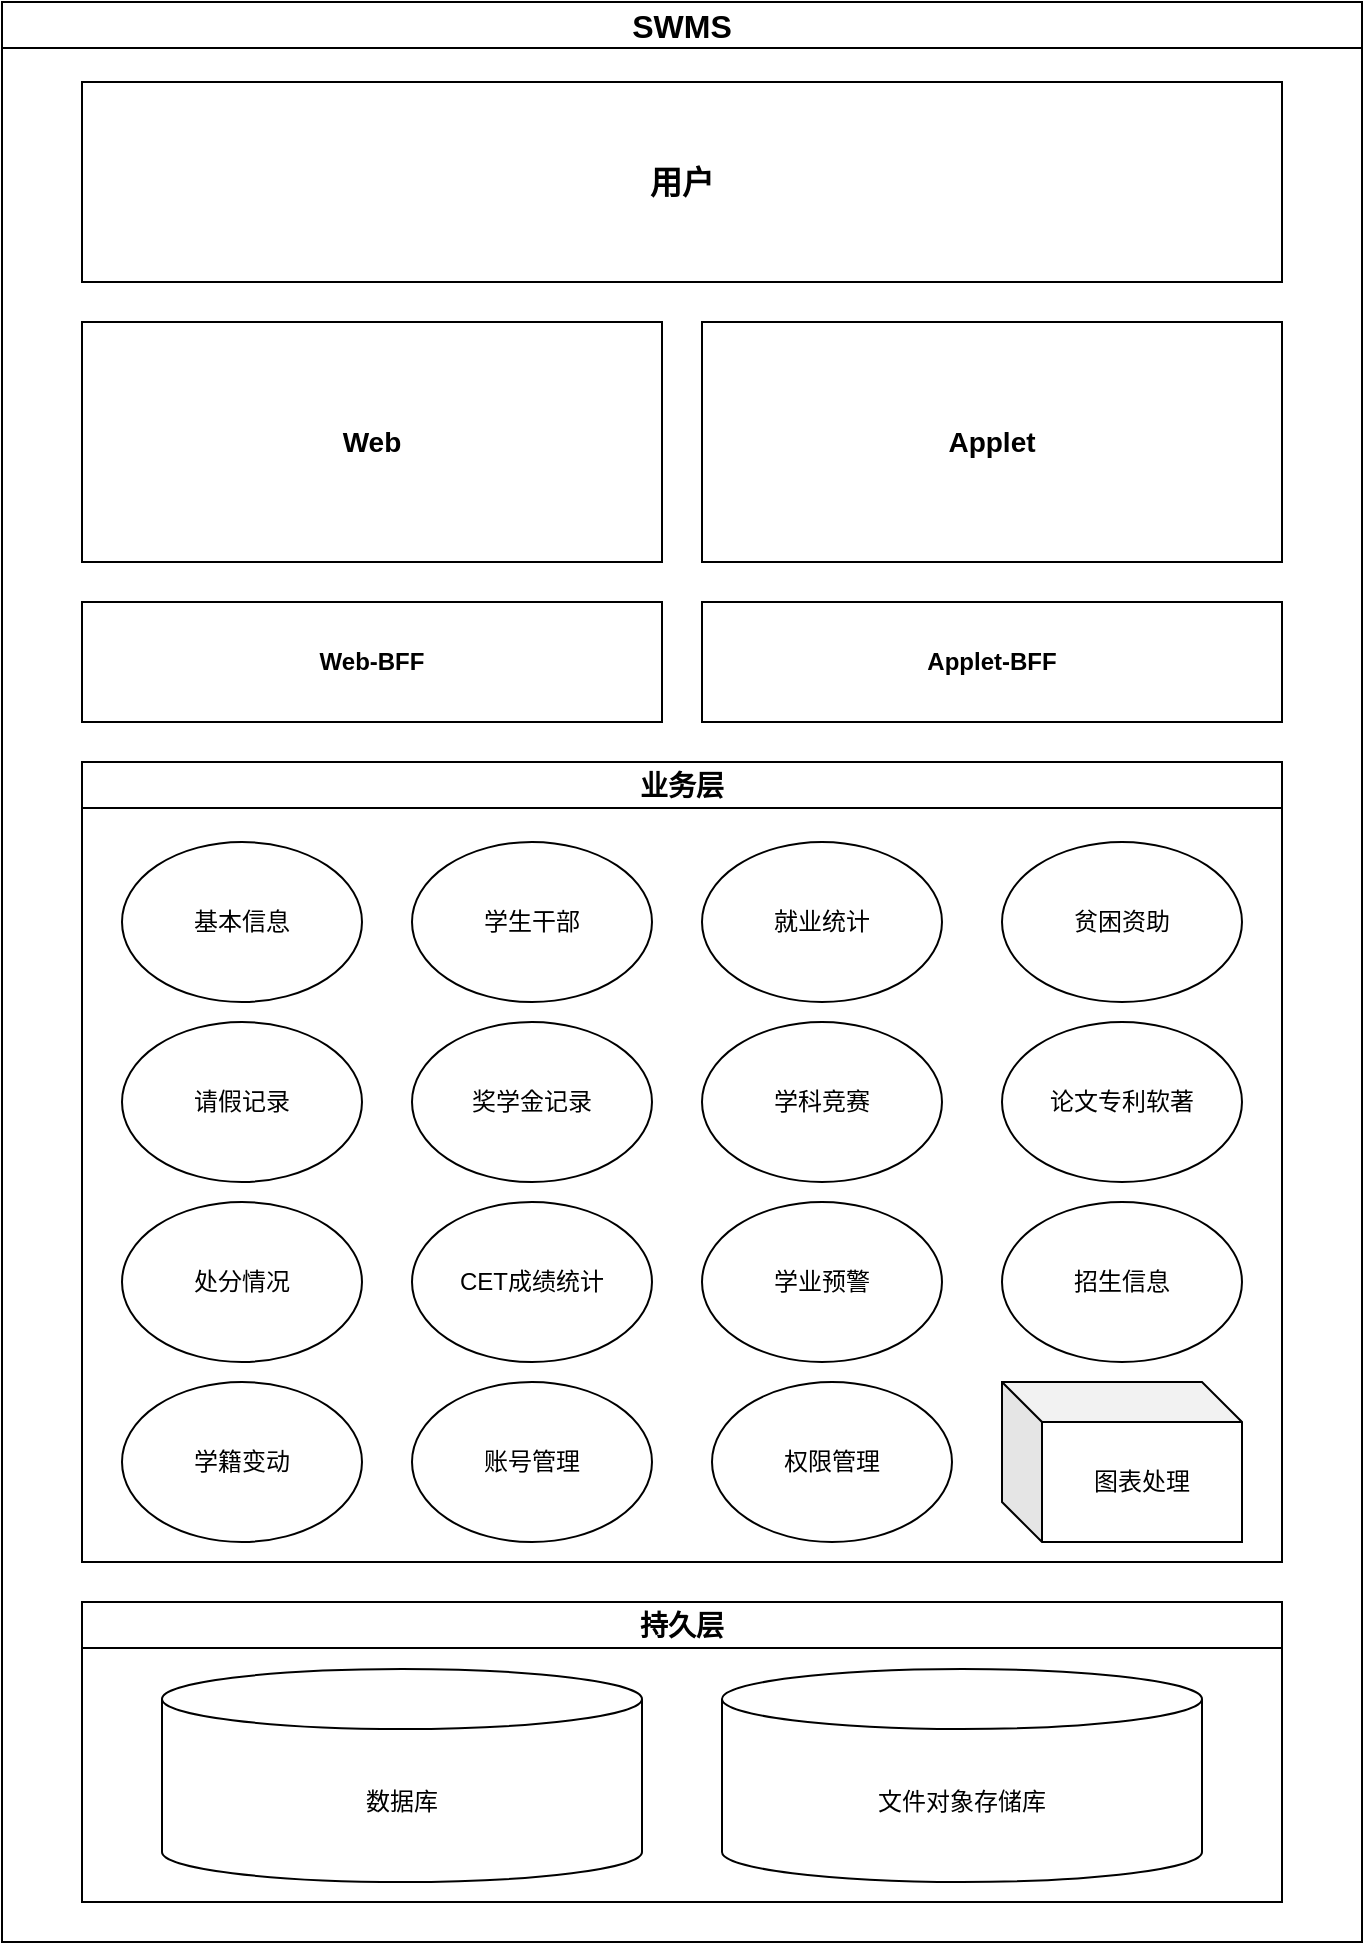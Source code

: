 <mxfile version="24.0.2" type="github">
  <diagram name="Page-1" id="GW02TrzgIK-zzw78TcEq">
    <mxGraphModel dx="1434" dy="765" grid="1" gridSize="10" guides="1" tooltips="1" connect="1" arrows="1" fold="1" page="1" pageScale="1" pageWidth="850" pageHeight="1100" math="0" shadow="0">
      <root>
        <mxCell id="0" />
        <mxCell id="1" parent="0" />
        <mxCell id="jnyCTJYg-8QtuFiZsByJ-1" value="SWMS" style="swimlane;whiteSpace=wrap;html=1;fontSize=16;labelBackgroundColor=default;" parent="1" vertex="1">
          <mxGeometry y="240" width="680" height="970" as="geometry" />
        </mxCell>
        <mxCell id="jnyCTJYg-8QtuFiZsByJ-3" value="业务层" style="swimlane;whiteSpace=wrap;html=1;fontSize=14;" parent="jnyCTJYg-8QtuFiZsByJ-1" vertex="1">
          <mxGeometry x="40" y="380" width="600" height="400" as="geometry" />
        </mxCell>
        <mxCell id="jnyCTJYg-8QtuFiZsByJ-9" value="基本信息" style="ellipse;whiteSpace=wrap;html=1;" parent="jnyCTJYg-8QtuFiZsByJ-3" vertex="1">
          <mxGeometry x="20" y="40" width="120" height="80" as="geometry" />
        </mxCell>
        <mxCell id="jnyCTJYg-8QtuFiZsByJ-10" value="学生干部" style="ellipse;whiteSpace=wrap;html=1;" parent="jnyCTJYg-8QtuFiZsByJ-3" vertex="1">
          <mxGeometry x="165" y="40" width="120" height="80" as="geometry" />
        </mxCell>
        <mxCell id="jnyCTJYg-8QtuFiZsByJ-11" value="就业统计" style="ellipse;whiteSpace=wrap;html=1;" parent="jnyCTJYg-8QtuFiZsByJ-3" vertex="1">
          <mxGeometry x="310" y="40" width="120" height="80" as="geometry" />
        </mxCell>
        <mxCell id="jnyCTJYg-8QtuFiZsByJ-12" value="贫困资助" style="ellipse;whiteSpace=wrap;html=1;" parent="jnyCTJYg-8QtuFiZsByJ-3" vertex="1">
          <mxGeometry x="460" y="40" width="120" height="80" as="geometry" />
        </mxCell>
        <mxCell id="jnyCTJYg-8QtuFiZsByJ-13" value="请假记录" style="ellipse;whiteSpace=wrap;html=1;" parent="jnyCTJYg-8QtuFiZsByJ-3" vertex="1">
          <mxGeometry x="20" y="130" width="120" height="80" as="geometry" />
        </mxCell>
        <mxCell id="jnyCTJYg-8QtuFiZsByJ-14" value="奖学金记录" style="ellipse;whiteSpace=wrap;html=1;" parent="jnyCTJYg-8QtuFiZsByJ-3" vertex="1">
          <mxGeometry x="165" y="130" width="120" height="80" as="geometry" />
        </mxCell>
        <mxCell id="jnyCTJYg-8QtuFiZsByJ-22" value="学科竞赛" style="ellipse;whiteSpace=wrap;html=1;" parent="jnyCTJYg-8QtuFiZsByJ-3" vertex="1">
          <mxGeometry x="310" y="130" width="120" height="80" as="geometry" />
        </mxCell>
        <mxCell id="jnyCTJYg-8QtuFiZsByJ-31" value="论文专利软著" style="ellipse;whiteSpace=wrap;html=1;" parent="jnyCTJYg-8QtuFiZsByJ-3" vertex="1">
          <mxGeometry x="460" y="130" width="120" height="80" as="geometry" />
        </mxCell>
        <mxCell id="jnyCTJYg-8QtuFiZsByJ-32" value="处分情况" style="ellipse;whiteSpace=wrap;html=1;" parent="jnyCTJYg-8QtuFiZsByJ-3" vertex="1">
          <mxGeometry x="20" y="220" width="120" height="80" as="geometry" />
        </mxCell>
        <mxCell id="jnyCTJYg-8QtuFiZsByJ-33" value="CET成绩统计" style="ellipse;whiteSpace=wrap;html=1;" parent="jnyCTJYg-8QtuFiZsByJ-3" vertex="1">
          <mxGeometry x="165" y="220" width="120" height="80" as="geometry" />
        </mxCell>
        <mxCell id="jnyCTJYg-8QtuFiZsByJ-34" value="学业预警" style="ellipse;whiteSpace=wrap;html=1;" parent="jnyCTJYg-8QtuFiZsByJ-3" vertex="1">
          <mxGeometry x="310" y="220" width="120" height="80" as="geometry" />
        </mxCell>
        <mxCell id="jnyCTJYg-8QtuFiZsByJ-35" value="招生信息" style="ellipse;whiteSpace=wrap;html=1;" parent="jnyCTJYg-8QtuFiZsByJ-3" vertex="1">
          <mxGeometry x="460" y="220" width="120" height="80" as="geometry" />
        </mxCell>
        <mxCell id="jnyCTJYg-8QtuFiZsByJ-37" value="学籍变动" style="ellipse;whiteSpace=wrap;html=1;" parent="jnyCTJYg-8QtuFiZsByJ-3" vertex="1">
          <mxGeometry x="20" y="310" width="120" height="80" as="geometry" />
        </mxCell>
        <mxCell id="jnyCTJYg-8QtuFiZsByJ-38" value="账号管理" style="ellipse;whiteSpace=wrap;html=1;" parent="jnyCTJYg-8QtuFiZsByJ-3" vertex="1">
          <mxGeometry x="165" y="310" width="120" height="80" as="geometry" />
        </mxCell>
        <mxCell id="jnyCTJYg-8QtuFiZsByJ-39" value="权限管理" style="ellipse;whiteSpace=wrap;html=1;" parent="jnyCTJYg-8QtuFiZsByJ-3" vertex="1">
          <mxGeometry x="315" y="310" width="120" height="80" as="geometry" />
        </mxCell>
        <mxCell id="jnyCTJYg-8QtuFiZsByJ-8" value="图表处理" style="shape=cube;whiteSpace=wrap;html=1;boundedLbl=1;backgroundOutline=1;darkOpacity=0.05;darkOpacity2=0.1;fontStyle=0" parent="jnyCTJYg-8QtuFiZsByJ-3" vertex="1">
          <mxGeometry x="460" y="310" width="120" height="80" as="geometry" />
        </mxCell>
        <mxCell id="jnyCTJYg-8QtuFiZsByJ-4" value="持久层" style="swimlane;whiteSpace=wrap;html=1;fontSize=14;" parent="jnyCTJYg-8QtuFiZsByJ-1" vertex="1">
          <mxGeometry x="40" y="800" width="600" height="150" as="geometry" />
        </mxCell>
        <mxCell id="jnyCTJYg-8QtuFiZsByJ-5" value="数据库" style="shape=cylinder3;whiteSpace=wrap;html=1;boundedLbl=1;backgroundOutline=1;size=15;" parent="jnyCTJYg-8QtuFiZsByJ-4" vertex="1">
          <mxGeometry x="40" y="33.5" width="240" height="106.5" as="geometry" />
        </mxCell>
        <mxCell id="jnyCTJYg-8QtuFiZsByJ-6" value="文件对象存储库" style="shape=cylinder3;whiteSpace=wrap;html=1;boundedLbl=1;backgroundOutline=1;size=15;" parent="jnyCTJYg-8QtuFiZsByJ-4" vertex="1">
          <mxGeometry x="320" y="33.5" width="240" height="106.5" as="geometry" />
        </mxCell>
        <mxCell id="jnyCTJYg-8QtuFiZsByJ-41" value="Web-BFF" style="rounded=0;whiteSpace=wrap;html=1;fontStyle=1" parent="jnyCTJYg-8QtuFiZsByJ-1" vertex="1">
          <mxGeometry x="40" y="300" width="290" height="60" as="geometry" />
        </mxCell>
        <mxCell id="jnyCTJYg-8QtuFiZsByJ-42" value="Web" style="rounded=0;whiteSpace=wrap;html=1;fontStyle=1;fontSize=14;" parent="jnyCTJYg-8QtuFiZsByJ-1" vertex="1">
          <mxGeometry x="40" y="160" width="290" height="120" as="geometry" />
        </mxCell>
        <mxCell id="jnyCTJYg-8QtuFiZsByJ-43" value="Applet" style="rounded=0;whiteSpace=wrap;html=1;fontStyle=1;fontSize=14;" parent="jnyCTJYg-8QtuFiZsByJ-1" vertex="1">
          <mxGeometry x="350" y="160" width="290" height="120" as="geometry" />
        </mxCell>
        <mxCell id="jnyCTJYg-8QtuFiZsByJ-44" value="Applet-BFF" style="rounded=0;whiteSpace=wrap;html=1;fontStyle=1" parent="jnyCTJYg-8QtuFiZsByJ-1" vertex="1">
          <mxGeometry x="350" y="300" width="290" height="60" as="geometry" />
        </mxCell>
        <mxCell id="jnyCTJYg-8QtuFiZsByJ-47" value="用户" style="rounded=0;whiteSpace=wrap;html=1;fontSize=16;fontStyle=1" parent="jnyCTJYg-8QtuFiZsByJ-1" vertex="1">
          <mxGeometry x="40" y="40" width="600" height="100" as="geometry" />
        </mxCell>
      </root>
    </mxGraphModel>
  </diagram>
</mxfile>
